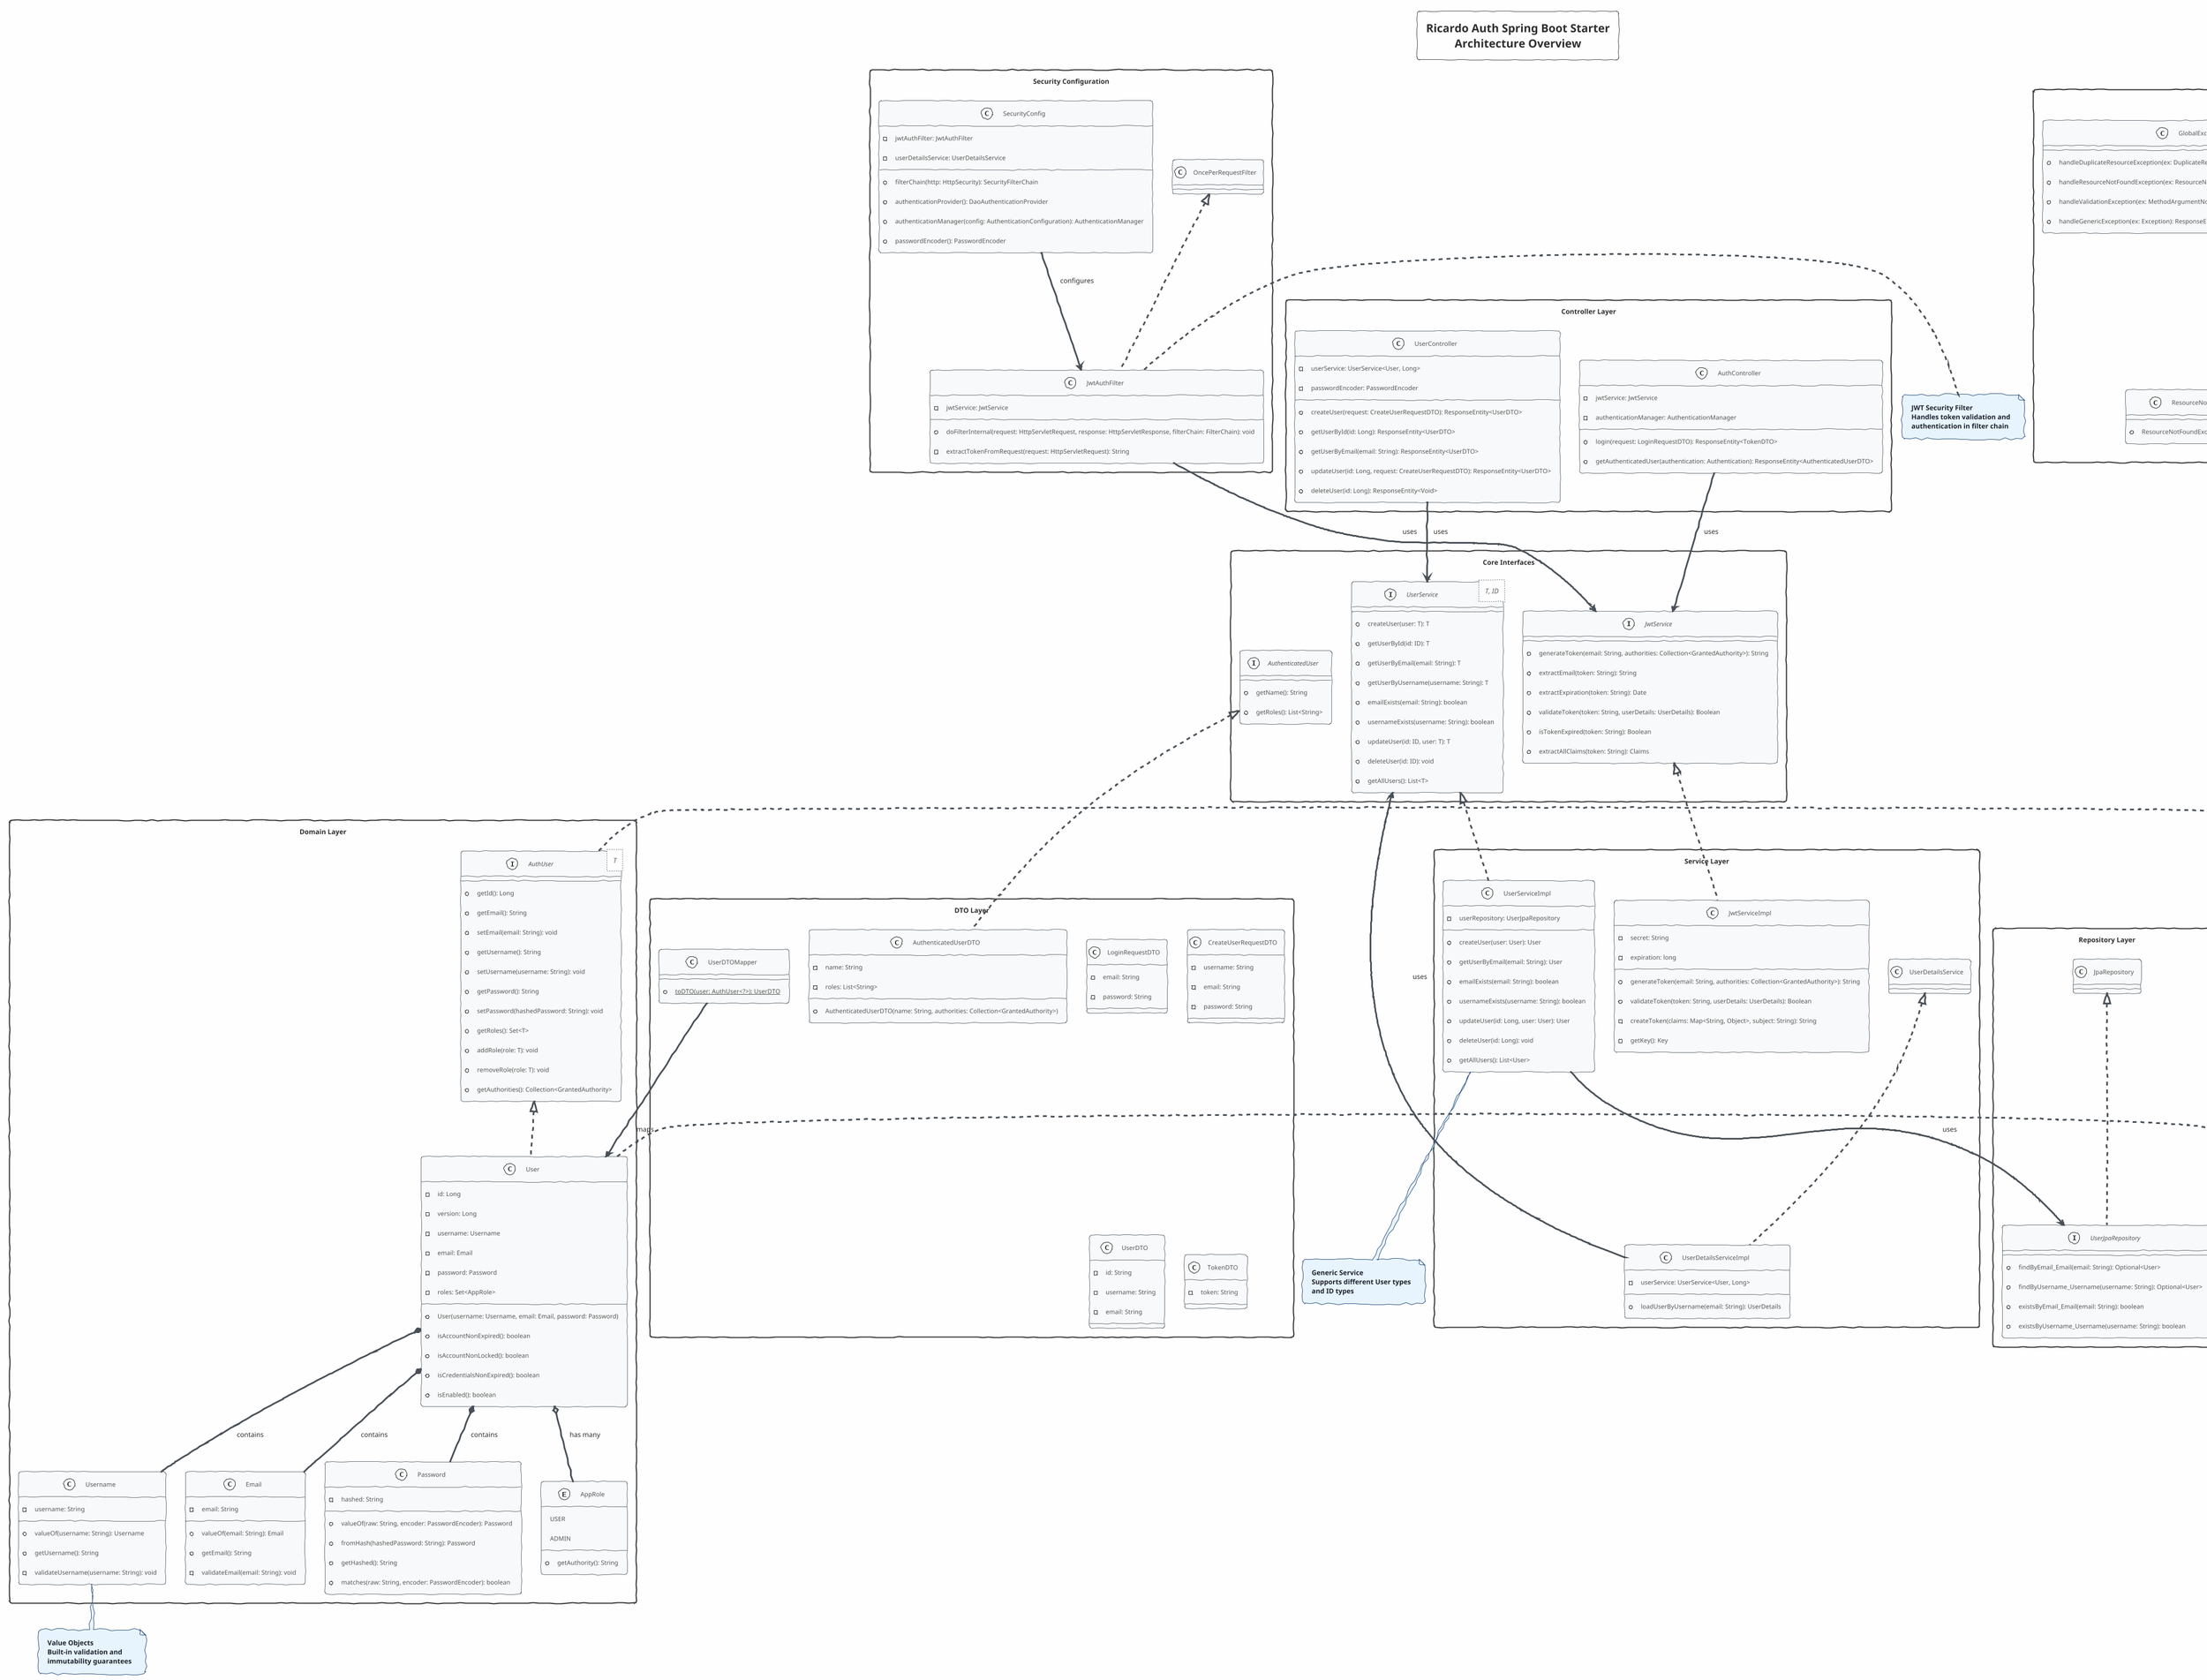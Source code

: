 @startuml Ricardo Auth Spring Boot Starter - Class Diagram

!define SPOTLESS_THEME
!theme sketchy-outline
skinparam backgroundColor #FEFEFE
skinparam classBackgroundColor #F8F9FA
skinparam classBorderColor #6C757D
skinparam arrowColor #495057
' Fix: Better note styling with dark text and border
skinparam noteBackgroundColor #E8F4FD
skinparam noteBorderColor #2C5282
skinparam noteFontColor #1A202C
skinparam noteFontStyle bold
' Fix: Prevent cropping with better spacing
skinparam padding 10
skinparam classFontSize 11
skinparam packageFontSize 12

title Ricardo Auth Spring Boot Starter\nArchitecture Overview

' Fix: Use left to right direction to prevent cropping
!define DIRECTION left to right

package "Domain Layer" <<Rectangle>> {
    
    interface "AuthUser<T>" as AuthUser {
        +getId(): Long
        +getEmail(): String
        +setEmail(email: String): void
        +getUsername(): String
        +setUsername(username: String): void
        +getPassword(): String
        +setPassword(hashedPassword: String): void
        +getRoles(): Set<T>
        +addRole(role: T): void
        +removeRole(role: T): void
        +getAuthorities(): Collection<GrantedAuthority>
    }
    
    class User {
        -id: Long
        -version: Long
        -username: Username
        -email: Email
        -password: Password
        -roles: Set<AppRole>
        +User(username: Username, email: Email, password: Password)
        +isAccountNonExpired(): boolean
        +isAccountNonLocked(): boolean
        +isCredentialsNonExpired(): boolean
        +isEnabled(): boolean
    }
    
    class Username {
        -username: String
        +valueOf(username: String): Username
        +getUsername(): String
        -validateUsername(username: String): void
    }
    
    class Email {
        -email: String
        +valueOf(email: String): Email
        +getEmail(): String
        -validateEmail(email: String): void
    }
    
    class Password {
        -hashed: String
        +valueOf(raw: String, encoder: PasswordEncoder): Password
        +fromHash(hashedPassword: String): Password
        +getHashed(): String
        +matches(raw: String, encoder: PasswordEncoder): boolean
    }
    
    enum AppRole {
        USER
        ADMIN
        +getAuthority(): String
    }
    
    User .up.|> AuthUser
    User *-- Username : contains
    User *-- Email : contains
    User *-- Password : contains
    User o-- AppRole : has many
}

package "Core Interfaces" <<Rectangle>> {
    
    interface "UserService<T, ID>" as UserService {
        +createUser(user: T): T
        +getUserById(id: ID): T
        +getUserByEmail(email: String): T
        +getUserByUsername(username: String): T
        +emailExists(email: String): boolean
        +usernameExists(username: String): boolean
        +updateUser(id: ID, user: T): T
        +deleteUser(id: ID): void
        +getAllUsers(): List<T>
    }
    
    interface JwtService {
        +generateToken(email: String, authorities: Collection<GrantedAuthority>): String
        +extractEmail(token: String): String
        +extractExpiration(token: String): Date
        +validateToken(token: String, userDetails: UserDetails): Boolean
        +isTokenExpired(token: String): Boolean
        +extractAllClaims(token: String): Claims
    }
    
    interface AuthenticatedUser {
        +getName(): String
        +getRoles(): List<String>
    }
}

package "Service Layer" <<Rectangle>> {
    
    class UserServiceImpl {
        -userRepository: UserJpaRepository
        +createUser(user: User): User
        +getUserByEmail(email: String): User
        +emailExists(email: String): boolean
        +usernameExists(username: String): boolean
        +updateUser(id: Long, user: User): User
        +deleteUser(id: Long): void
        +getAllUsers(): List<User>
    }
    
    class JwtServiceImpl {
        -secret: String
        -expiration: long
        +generateToken(email: String, authorities: Collection<GrantedAuthority>): String
        +validateToken(token: String, userDetails: UserDetails): Boolean
        -createToken(claims: Map<String, Object>, subject: String): String
        -getKey(): Key
    }
    
    class UserDetailsServiceImpl {
        -userService: UserService<User, Long>
        +loadUserByUsername(email: String): UserDetails
    }
    
    UserServiceImpl .up.|> UserService
    JwtServiceImpl .up.|> JwtService
    UserDetailsServiceImpl .up.|> UserDetailsService
}

package "Repository Layer" <<Rectangle>> {
    
    interface UserJpaRepository {
        +findByEmail_Email(email: String): Optional<User>
        +findByUsername_Username(username: String): Optional<User>
        +existsByEmail_Email(email: String): boolean
        +existsByUsername_Username(username: String): boolean
    }
    
    UserJpaRepository .up.|> JpaRepository
}

package "Controller Layer" <<Rectangle>> {
    
    class AuthController {
        -jwtService: JwtService
        -authenticationManager: AuthenticationManager
        +login(request: LoginRequestDTO): ResponseEntity<TokenDTO>
        +getAuthenticatedUser(authentication: Authentication): ResponseEntity<AuthenticatedUserDTO>
    }
    
    class UserController {
        -userService: UserService<User, Long>
        -passwordEncoder: PasswordEncoder
        +createUser(request: CreateUserRequestDTO): ResponseEntity<UserDTO>
        +getUserById(id: Long): ResponseEntity<UserDTO>
        +getUserByEmail(email: String): ResponseEntity<UserDTO>
        +updateUser(id: Long, request: CreateUserRequestDTO): ResponseEntity<UserDTO>
        +deleteUser(id: Long): ResponseEntity<Void>
    }
}

package "DTO Layer" <<Rectangle>> {
    
    class LoginRequestDTO {
        -email: String
        -password: String
    }
    
    class CreateUserRequestDTO {
        -username: String
        -email: String
        -password: String
    }
    
    class UserDTO {
        -id: String
        -username: String
        -email: String
    }
    
    class TokenDTO {
        -token: String
    }
    
    class AuthenticatedUserDTO {
        -name: String
        -roles: List<String>
        +AuthenticatedUserDTO(name: String, authorities: Collection<GrantedAuthority>)
    }
    
    class UserDTOMapper {
        +{static} toDTO(user: AuthUser<?>): UserDTO
    }
    
    AuthenticatedUserDTO .up.|> AuthenticatedUser
}

package "Security Configuration" <<Rectangle>> {
    
    class SecurityConfig {
        -jwtAuthFilter: JwtAuthFilter
        -userDetailsService: UserDetailsService
        +filterChain(http: HttpSecurity): SecurityFilterChain
        +authenticationProvider(): DaoAuthenticationProvider
        +authenticationManager(config: AuthenticationConfiguration): AuthenticationManager
        +passwordEncoder(): PasswordEncoder
    }
    
    class JwtAuthFilter {
        -jwtService: JwtService
        +doFilterInternal(request: HttpServletRequest, response: HttpServletResponse, filterChain: FilterChain): void
        -extractTokenFromRequest(request: HttpServletRequest): String
    }
    
    JwtAuthFilter .up.|> OncePerRequestFilter
}

package "Auto Configuration" <<Rectangle>> {
    
    class AuthAutoConfiguration {
        +jwtService(): JwtService
        +userService(userRepository: UserJpaRepository): UserService<User, Long>
        +userDetailsService(userRepository: UserJpaRepository): UserDetailsServiceImpl
        +jwtAuthFilter(jwtService: JwtService): JwtAuthFilter
        +authController(jwtService: JwtService, authManager: AuthenticationManager): AuthController
        +userController(userService: UserService<User, Long>, passwordEncoder: PasswordEncoder): UserController
    }
    
    class AuthProperties {
        -enabled: boolean
        -jwt: Jwt
        -controllers: Controllers
    }
    
    class "AuthProperties.Jwt" as JwtProps {
        -secret: String
        -expiration: long
    }
    
    class "AuthProperties.Controllers" as ControllersProps {
        -auth: Controller
        -user: Controller
    }
    
    AuthProperties *-- JwtProps
    AuthProperties *-- ControllersProps
}

package "Exception Handling" <<Rectangle>> {
    
    class GlobalExceptionHandler {
        +handleDuplicateResourceException(ex: DuplicateResourceException): ResponseEntity<ErrorResponse>
        +handleResourceNotFoundException(ex: ResourceNotFoundException): ResponseEntity<ErrorResponse>
        +handleValidationException(ex: MethodArgumentNotValidException): ResponseEntity<ErrorResponse>
        +handleGenericException(ex: Exception): ResponseEntity<ErrorResponse>
    }
    
    class DuplicateResourceException {
        +DuplicateResourceException(message: String)
    }
    
    class ResourceNotFoundException {
        +ResourceNotFoundException(message: String)
    }
    
    class ErrorResponse {
        -message: String
        -timestamp: LocalDateTime
    }
}

' Relationships
UserServiceImpl --> UserJpaRepository : uses
UserDetailsServiceImpl --> UserService : uses
AuthController --> JwtService : uses
UserController --> UserService : uses
JwtAuthFilter --> JwtService : uses
SecurityConfig --> JwtAuthFilter : configures
UserDTOMapper --> User : maps

' Notes with better styling
note right of AuthUser #E8F4FD
  **Generic Interface**
  Allows custom role types and
  enables polymorphic behavior
end note

note right of User #E8F4FD
  **UserDetails Implementation**
  Integrates with Spring Security
  for authentication
end note

note bottom of Username #E8F4FD
  **Value Objects**
  Built-in validation and
  immutability guarantees
end note

note bottom of UserServiceImpl #E8F4FD
  **Generic Service**
  Supports different User types
  and ID types
end note

note top of AuthAutoConfiguration #E8F4FD
  **Auto-Configuration**
  Automatically configures beans
  when starter is included
end note

note left of JwtAuthFilter #E8F4FD
  **JWT Security Filter**
  Handles token validation and
  authentication in filter chain
end note

@enduml